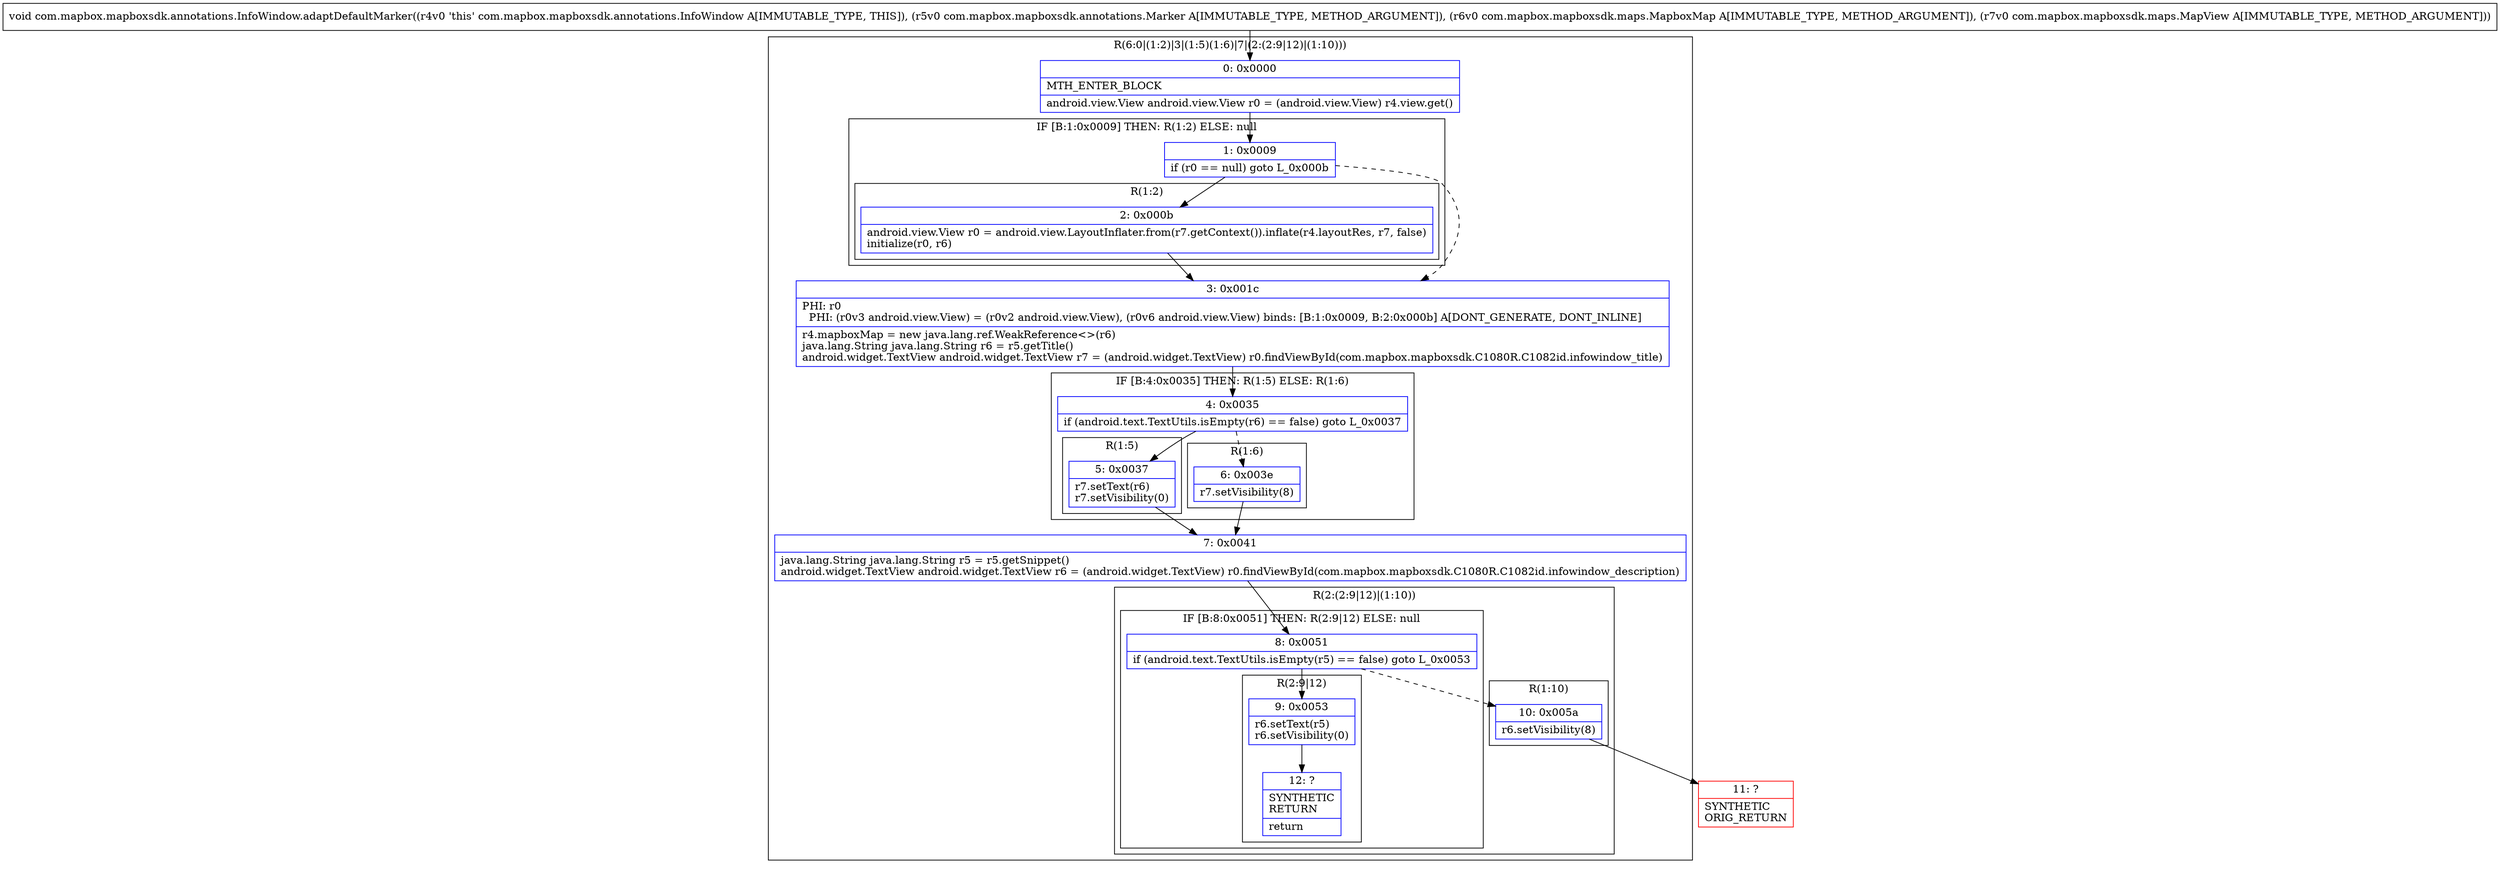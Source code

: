 digraph "CFG forcom.mapbox.mapboxsdk.annotations.InfoWindow.adaptDefaultMarker(Lcom\/mapbox\/mapboxsdk\/annotations\/Marker;Lcom\/mapbox\/mapboxsdk\/maps\/MapboxMap;Lcom\/mapbox\/mapboxsdk\/maps\/MapView;)V" {
subgraph cluster_Region_871465271 {
label = "R(6:0|(1:2)|3|(1:5)(1:6)|7|(2:(2:9|12)|(1:10)))";
node [shape=record,color=blue];
Node_0 [shape=record,label="{0\:\ 0x0000|MTH_ENTER_BLOCK\l|android.view.View android.view.View r0 = (android.view.View) r4.view.get()\l}"];
subgraph cluster_IfRegion_1110228412 {
label = "IF [B:1:0x0009] THEN: R(1:2) ELSE: null";
node [shape=record,color=blue];
Node_1 [shape=record,label="{1\:\ 0x0009|if (r0 == null) goto L_0x000b\l}"];
subgraph cluster_Region_882263331 {
label = "R(1:2)";
node [shape=record,color=blue];
Node_2 [shape=record,label="{2\:\ 0x000b|android.view.View r0 = android.view.LayoutInflater.from(r7.getContext()).inflate(r4.layoutRes, r7, false)\linitialize(r0, r6)\l}"];
}
}
Node_3 [shape=record,label="{3\:\ 0x001c|PHI: r0 \l  PHI: (r0v3 android.view.View) = (r0v2 android.view.View), (r0v6 android.view.View) binds: [B:1:0x0009, B:2:0x000b] A[DONT_GENERATE, DONT_INLINE]\l|r4.mapboxMap = new java.lang.ref.WeakReference\<\>(r6)\ljava.lang.String java.lang.String r6 = r5.getTitle()\landroid.widget.TextView android.widget.TextView r7 = (android.widget.TextView) r0.findViewById(com.mapbox.mapboxsdk.C1080R.C1082id.infowindow_title)\l}"];
subgraph cluster_IfRegion_1864717209 {
label = "IF [B:4:0x0035] THEN: R(1:5) ELSE: R(1:6)";
node [shape=record,color=blue];
Node_4 [shape=record,label="{4\:\ 0x0035|if (android.text.TextUtils.isEmpty(r6) == false) goto L_0x0037\l}"];
subgraph cluster_Region_1357029235 {
label = "R(1:5)";
node [shape=record,color=blue];
Node_5 [shape=record,label="{5\:\ 0x0037|r7.setText(r6)\lr7.setVisibility(0)\l}"];
}
subgraph cluster_Region_1457223441 {
label = "R(1:6)";
node [shape=record,color=blue];
Node_6 [shape=record,label="{6\:\ 0x003e|r7.setVisibility(8)\l}"];
}
}
Node_7 [shape=record,label="{7\:\ 0x0041|java.lang.String java.lang.String r5 = r5.getSnippet()\landroid.widget.TextView android.widget.TextView r6 = (android.widget.TextView) r0.findViewById(com.mapbox.mapboxsdk.C1080R.C1082id.infowindow_description)\l}"];
subgraph cluster_Region_1314345692 {
label = "R(2:(2:9|12)|(1:10))";
node [shape=record,color=blue];
subgraph cluster_IfRegion_1908273451 {
label = "IF [B:8:0x0051] THEN: R(2:9|12) ELSE: null";
node [shape=record,color=blue];
Node_8 [shape=record,label="{8\:\ 0x0051|if (android.text.TextUtils.isEmpty(r5) == false) goto L_0x0053\l}"];
subgraph cluster_Region_876731678 {
label = "R(2:9|12)";
node [shape=record,color=blue];
Node_9 [shape=record,label="{9\:\ 0x0053|r6.setText(r5)\lr6.setVisibility(0)\l}"];
Node_12 [shape=record,label="{12\:\ ?|SYNTHETIC\lRETURN\l|return\l}"];
}
}
subgraph cluster_Region_1880933858 {
label = "R(1:10)";
node [shape=record,color=blue];
Node_10 [shape=record,label="{10\:\ 0x005a|r6.setVisibility(8)\l}"];
}
}
}
Node_11 [shape=record,color=red,label="{11\:\ ?|SYNTHETIC\lORIG_RETURN\l}"];
MethodNode[shape=record,label="{void com.mapbox.mapboxsdk.annotations.InfoWindow.adaptDefaultMarker((r4v0 'this' com.mapbox.mapboxsdk.annotations.InfoWindow A[IMMUTABLE_TYPE, THIS]), (r5v0 com.mapbox.mapboxsdk.annotations.Marker A[IMMUTABLE_TYPE, METHOD_ARGUMENT]), (r6v0 com.mapbox.mapboxsdk.maps.MapboxMap A[IMMUTABLE_TYPE, METHOD_ARGUMENT]), (r7v0 com.mapbox.mapboxsdk.maps.MapView A[IMMUTABLE_TYPE, METHOD_ARGUMENT])) }"];
MethodNode -> Node_0;
Node_0 -> Node_1;
Node_1 -> Node_2;
Node_1 -> Node_3[style=dashed];
Node_2 -> Node_3;
Node_3 -> Node_4;
Node_4 -> Node_5;
Node_4 -> Node_6[style=dashed];
Node_5 -> Node_7;
Node_6 -> Node_7;
Node_7 -> Node_8;
Node_8 -> Node_9;
Node_8 -> Node_10[style=dashed];
Node_9 -> Node_12;
Node_10 -> Node_11;
}

